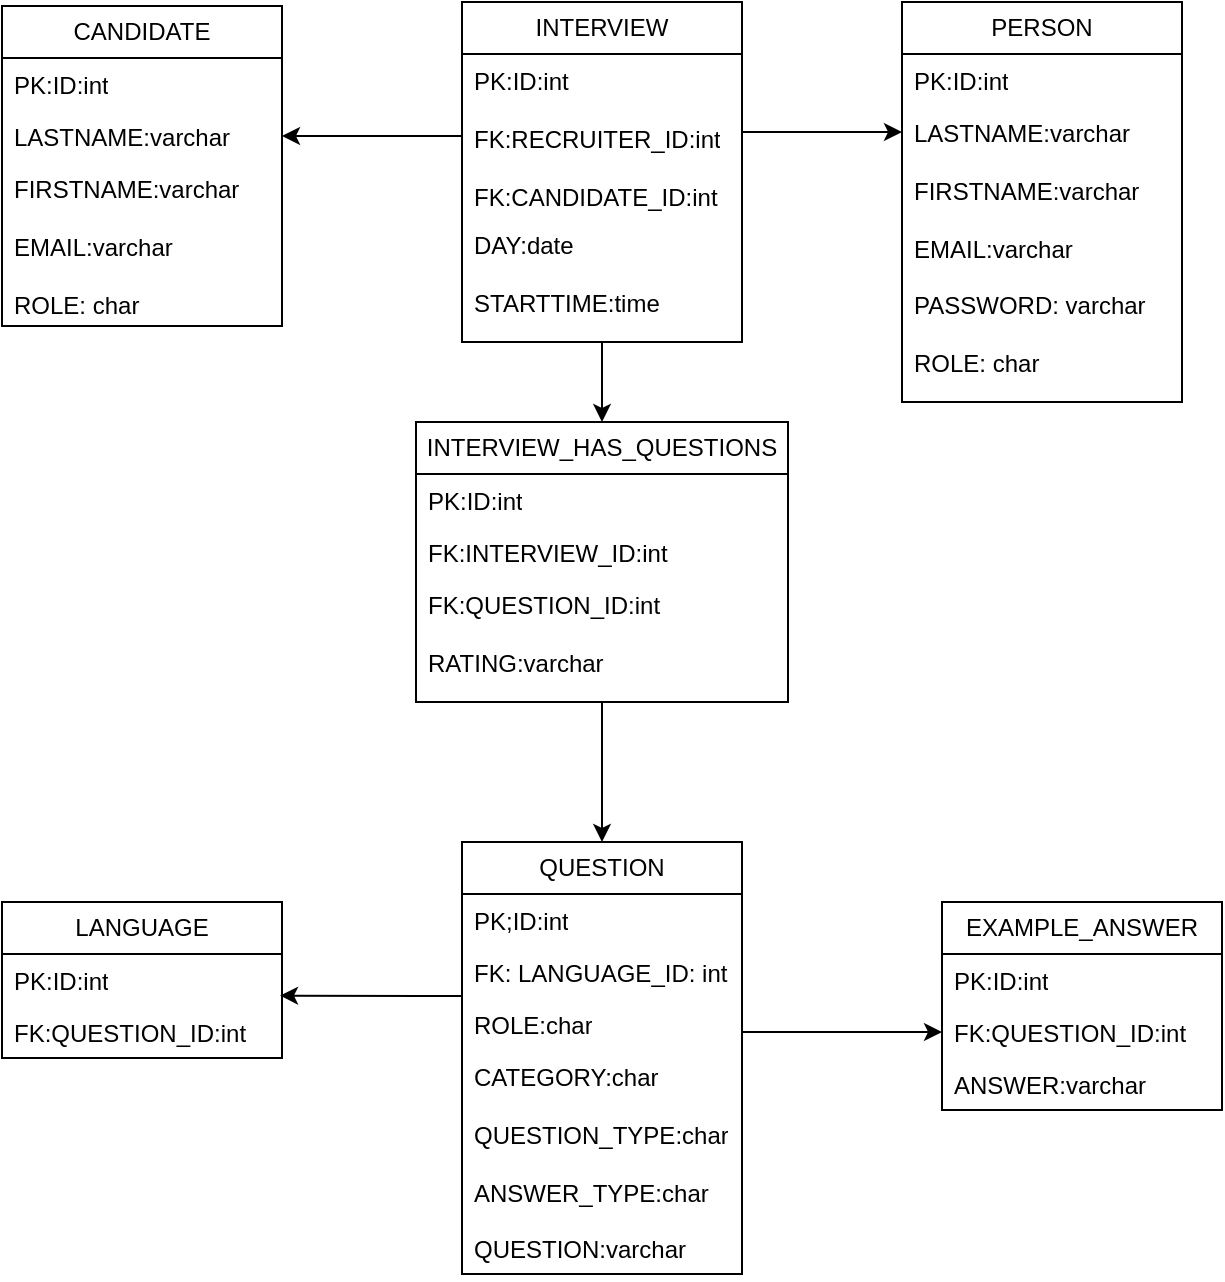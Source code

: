 <mxfile version="21.7.5" type="google">
  <diagram name="Page-1" id="zAKqTCNlb8LqQKYBfpxZ">
    <mxGraphModel grid="1" page="1" gridSize="10" guides="1" tooltips="1" connect="1" arrows="1" fold="1" pageScale="1" pageWidth="827" pageHeight="1169" math="0" shadow="0">
      <root>
        <mxCell id="0" />
        <mxCell id="1" parent="0" />
        <mxCell id="ttoPCvRHEmEtZfbaZg78-1" style="edgeStyle=orthogonalEdgeStyle;rounded=0;orthogonalLoop=1;jettySize=auto;html=1;entryX=0.5;entryY=0;entryDx=0;entryDy=0;" edge="1" parent="1" source="ttoPCvRHEmEtZfbaZg78-2" target="ttoPCvRHEmEtZfbaZg78-10">
          <mxGeometry relative="1" as="geometry" />
        </mxCell>
        <mxCell id="ttoPCvRHEmEtZfbaZg78-2" value="INTERVIEW" style="swimlane;fontStyle=0;childLayout=stackLayout;horizontal=1;startSize=26;fillColor=none;horizontalStack=0;resizeParent=1;resizeParentMax=0;resizeLast=0;collapsible=1;marginBottom=0;whiteSpace=wrap;html=1;" vertex="1" parent="1">
          <mxGeometry x="-480" y="170" width="140" height="170" as="geometry" />
        </mxCell>
        <mxCell id="ttoPCvRHEmEtZfbaZg78-3" value="PK:ID:int&lt;br&gt;&lt;br&gt;FK:RECRUITER_ID:int&lt;br&gt;&lt;br&gt;FK:CANDIDATE_ID:int" style="text;strokeColor=none;fillColor=none;align=left;verticalAlign=top;spacingLeft=4;spacingRight=4;overflow=hidden;rotatable=0;points=[[0,0.5],[1,0.5]];portConstraint=eastwest;whiteSpace=wrap;html=1;" vertex="1" parent="ttoPCvRHEmEtZfbaZg78-2">
          <mxGeometry y="26" width="140" height="82" as="geometry" />
        </mxCell>
        <mxCell id="ttoPCvRHEmEtZfbaZg78-4" value="DAY:date&lt;br&gt;&lt;br&gt;STARTTIME:time&lt;br&gt;&lt;br&gt;" style="text;strokeColor=none;fillColor=none;align=left;verticalAlign=top;spacingLeft=4;spacingRight=4;overflow=hidden;rotatable=0;points=[[0,0.5],[1,0.5]];portConstraint=eastwest;whiteSpace=wrap;html=1;" vertex="1" parent="ttoPCvRHEmEtZfbaZg78-2">
          <mxGeometry y="108" width="140" height="62" as="geometry" />
        </mxCell>
        <mxCell id="ttoPCvRHEmEtZfbaZg78-5" value="PERSON" style="swimlane;fontStyle=0;childLayout=stackLayout;horizontal=1;startSize=26;fillColor=none;horizontalStack=0;resizeParent=1;resizeParentMax=0;resizeLast=0;collapsible=1;marginBottom=0;whiteSpace=wrap;html=1;" vertex="1" parent="1">
          <mxGeometry x="-260" y="170" width="140" height="200" as="geometry" />
        </mxCell>
        <mxCell id="ttoPCvRHEmEtZfbaZg78-6" value="PK:ID:int" style="text;strokeColor=none;fillColor=none;align=left;verticalAlign=top;spacingLeft=4;spacingRight=4;overflow=hidden;rotatable=0;points=[[0,0.5],[1,0.5]];portConstraint=eastwest;whiteSpace=wrap;html=1;" vertex="1" parent="ttoPCvRHEmEtZfbaZg78-5">
          <mxGeometry y="26" width="140" height="26" as="geometry" />
        </mxCell>
        <mxCell id="ttoPCvRHEmEtZfbaZg78-7" value="LASTNAME:varchar&lt;br&gt;&lt;br&gt;FIRSTNAME:varchar&lt;br&gt;&lt;br&gt;EMAIL:varchar&lt;br&gt;&lt;br&gt;PASSWORD: varchar&lt;br&gt;&lt;br&gt;ROLE: char" style="text;strokeColor=none;fillColor=none;align=left;verticalAlign=top;spacingLeft=4;spacingRight=4;overflow=hidden;rotatable=0;points=[[0,0.5],[1,0.5]];portConstraint=eastwest;whiteSpace=wrap;html=1;" vertex="1" parent="ttoPCvRHEmEtZfbaZg78-5">
          <mxGeometry y="52" width="140" height="148" as="geometry" />
        </mxCell>
        <mxCell id="ttoPCvRHEmEtZfbaZg78-8" style="edgeStyle=orthogonalEdgeStyle;rounded=0;orthogonalLoop=1;jettySize=auto;html=1;exitX=1;exitY=0.5;exitDx=0;exitDy=0;entryX=0;entryY=0.5;entryDx=0;entryDy=0;" edge="1" parent="1">
          <mxGeometry relative="1" as="geometry">
            <mxPoint x="-340" y="235" as="sourcePoint" />
            <mxPoint x="-260" y="235" as="targetPoint" />
          </mxGeometry>
        </mxCell>
        <mxCell id="ttoPCvRHEmEtZfbaZg78-9" style="edgeStyle=orthogonalEdgeStyle;rounded=0;orthogonalLoop=1;jettySize=auto;html=1;entryX=0.5;entryY=0;entryDx=0;entryDy=0;" edge="1" parent="1" source="ttoPCvRHEmEtZfbaZg78-10" target="ttoPCvRHEmEtZfbaZg78-15">
          <mxGeometry relative="1" as="geometry" />
        </mxCell>
        <mxCell id="ttoPCvRHEmEtZfbaZg78-10" value="INTERVIEW_HAS_QUESTIONS" style="swimlane;fontStyle=0;childLayout=stackLayout;horizontal=1;startSize=26;fillColor=none;horizontalStack=0;resizeParent=1;resizeParentMax=0;resizeLast=0;collapsible=1;marginBottom=0;whiteSpace=wrap;html=1;" vertex="1" parent="1">
          <mxGeometry x="-503" y="380" width="186" height="140" as="geometry" />
        </mxCell>
        <mxCell id="ttoPCvRHEmEtZfbaZg78-11" value="PK:ID:int" style="text;strokeColor=none;fillColor=none;align=left;verticalAlign=top;spacingLeft=4;spacingRight=4;overflow=hidden;rotatable=0;points=[[0,0.5],[1,0.5]];portConstraint=eastwest;whiteSpace=wrap;html=1;" vertex="1" parent="ttoPCvRHEmEtZfbaZg78-10">
          <mxGeometry y="26" width="186" height="26" as="geometry" />
        </mxCell>
        <mxCell id="ttoPCvRHEmEtZfbaZg78-12" value="FK:INTERVIEW_ID:int" style="text;strokeColor=none;fillColor=none;align=left;verticalAlign=top;spacingLeft=4;spacingRight=4;overflow=hidden;rotatable=0;points=[[0,0.5],[1,0.5]];portConstraint=eastwest;whiteSpace=wrap;html=1;" vertex="1" parent="ttoPCvRHEmEtZfbaZg78-10">
          <mxGeometry y="52" width="186" height="26" as="geometry" />
        </mxCell>
        <mxCell id="ttoPCvRHEmEtZfbaZg78-13" value="FK:QUESTION_ID:int&lt;br&gt;&lt;br&gt;RATING:varchar" style="text;strokeColor=none;fillColor=none;align=left;verticalAlign=top;spacingLeft=4;spacingRight=4;overflow=hidden;rotatable=0;points=[[0,0.5],[1,0.5]];portConstraint=eastwest;whiteSpace=wrap;html=1;" vertex="1" parent="ttoPCvRHEmEtZfbaZg78-10">
          <mxGeometry y="78" width="186" height="62" as="geometry" />
        </mxCell>
        <mxCell id="ttoPCvRHEmEtZfbaZg78-14" style="edgeStyle=orthogonalEdgeStyle;rounded=0;orthogonalLoop=1;jettySize=auto;html=1;entryX=0;entryY=0.5;entryDx=0;entryDy=0;" edge="1" parent="1" source="ttoPCvRHEmEtZfbaZg78-15" target="ttoPCvRHEmEtZfbaZg78-21">
          <mxGeometry relative="1" as="geometry">
            <Array as="points">
              <mxPoint x="-320" y="685" />
              <mxPoint x="-320" y="685" />
            </Array>
          </mxGeometry>
        </mxCell>
        <mxCell id="ttoPCvRHEmEtZfbaZg78-15" value="QUESTION" style="swimlane;fontStyle=0;childLayout=stackLayout;horizontal=1;startSize=26;fillColor=none;horizontalStack=0;resizeParent=1;resizeParentMax=0;resizeLast=0;collapsible=1;marginBottom=0;whiteSpace=wrap;html=1;" vertex="1" parent="1">
          <mxGeometry x="-480" y="590" width="140" height="216" as="geometry" />
        </mxCell>
        <mxCell id="ttoPCvRHEmEtZfbaZg78-16" value="PK;ID:int" style="text;strokeColor=none;fillColor=none;align=left;verticalAlign=top;spacingLeft=4;spacingRight=4;overflow=hidden;rotatable=0;points=[[0,0.5],[1,0.5]];portConstraint=eastwest;whiteSpace=wrap;html=1;" vertex="1" parent="ttoPCvRHEmEtZfbaZg78-15">
          <mxGeometry y="26" width="140" height="26" as="geometry" />
        </mxCell>
        <mxCell id="P5EIKTahbJkv4xKmi_C2-5" value="FK: LANGUAGE_ID: int" style="text;strokeColor=none;fillColor=none;align=left;verticalAlign=top;spacingLeft=4;spacingRight=4;overflow=hidden;rotatable=0;points=[[0,0.5],[1,0.5]];portConstraint=eastwest;whiteSpace=wrap;html=1;" vertex="1" parent="ttoPCvRHEmEtZfbaZg78-15">
          <mxGeometry y="52" width="140" height="26" as="geometry" />
        </mxCell>
        <mxCell id="ttoPCvRHEmEtZfbaZg78-17" value="ROLE:char" style="text;strokeColor=none;fillColor=none;align=left;verticalAlign=top;spacingLeft=4;spacingRight=4;overflow=hidden;rotatable=0;points=[[0,0.5],[1,0.5]];portConstraint=eastwest;whiteSpace=wrap;html=1;" vertex="1" parent="ttoPCvRHEmEtZfbaZg78-15">
          <mxGeometry y="78" width="140" height="26" as="geometry" />
        </mxCell>
        <mxCell id="ttoPCvRHEmEtZfbaZg78-18" value="CATEGORY:char&lt;br&gt;&lt;br&gt;QUESTION_TYPE:char&lt;br&gt;&lt;br&gt;ANSWER_TYPE:char&lt;br&gt;&lt;br&gt;QUESTION:varchar" style="text;strokeColor=none;fillColor=none;align=left;verticalAlign=top;spacingLeft=4;spacingRight=4;overflow=hidden;rotatable=0;points=[[0,0.5],[1,0.5]];portConstraint=eastwest;whiteSpace=wrap;html=1;" vertex="1" parent="ttoPCvRHEmEtZfbaZg78-15">
          <mxGeometry y="104" width="140" height="112" as="geometry" />
        </mxCell>
        <mxCell id="ttoPCvRHEmEtZfbaZg78-19" value="EXAMPLE_ANSWER" style="swimlane;fontStyle=0;childLayout=stackLayout;horizontal=1;startSize=26;fillColor=none;horizontalStack=0;resizeParent=1;resizeParentMax=0;resizeLast=0;collapsible=1;marginBottom=0;whiteSpace=wrap;html=1;" vertex="1" parent="1">
          <mxGeometry x="-240" y="620" width="140" height="104" as="geometry" />
        </mxCell>
        <mxCell id="ttoPCvRHEmEtZfbaZg78-20" value="PK:ID:int" style="text;strokeColor=none;fillColor=none;align=left;verticalAlign=top;spacingLeft=4;spacingRight=4;overflow=hidden;rotatable=0;points=[[0,0.5],[1,0.5]];portConstraint=eastwest;whiteSpace=wrap;html=1;" vertex="1" parent="ttoPCvRHEmEtZfbaZg78-19">
          <mxGeometry y="26" width="140" height="26" as="geometry" />
        </mxCell>
        <mxCell id="ttoPCvRHEmEtZfbaZg78-21" value="FK:QUESTION_ID:int" style="text;strokeColor=none;fillColor=none;align=left;verticalAlign=top;spacingLeft=4;spacingRight=4;overflow=hidden;rotatable=0;points=[[0,0.5],[1,0.5]];portConstraint=eastwest;whiteSpace=wrap;html=1;" vertex="1" parent="ttoPCvRHEmEtZfbaZg78-19">
          <mxGeometry y="52" width="140" height="26" as="geometry" />
        </mxCell>
        <mxCell id="ttoPCvRHEmEtZfbaZg78-22" value="ANSWER:varchar" style="text;strokeColor=none;fillColor=none;align=left;verticalAlign=top;spacingLeft=4;spacingRight=4;overflow=hidden;rotatable=0;points=[[0,0.5],[1,0.5]];portConstraint=eastwest;whiteSpace=wrap;html=1;" vertex="1" parent="ttoPCvRHEmEtZfbaZg78-19">
          <mxGeometry y="78" width="140" height="26" as="geometry" />
        </mxCell>
        <mxCell id="ttoPCvRHEmEtZfbaZg78-23" value="CANDIDATE" style="swimlane;fontStyle=0;childLayout=stackLayout;horizontal=1;startSize=26;fillColor=none;horizontalStack=0;resizeParent=1;resizeParentMax=0;resizeLast=0;collapsible=1;marginBottom=0;whiteSpace=wrap;html=1;" vertex="1" parent="1">
          <mxGeometry x="-710" y="172" width="140" height="160" as="geometry" />
        </mxCell>
        <mxCell id="ttoPCvRHEmEtZfbaZg78-24" value="PK:ID:int" style="text;strokeColor=none;fillColor=none;align=left;verticalAlign=top;spacingLeft=4;spacingRight=4;overflow=hidden;rotatable=0;points=[[0,0.5],[1,0.5]];portConstraint=eastwest;whiteSpace=wrap;html=1;" vertex="1" parent="ttoPCvRHEmEtZfbaZg78-23">
          <mxGeometry y="26" width="140" height="26" as="geometry" />
        </mxCell>
        <mxCell id="ttoPCvRHEmEtZfbaZg78-25" value="LASTNAME:varchar" style="text;strokeColor=none;fillColor=none;align=left;verticalAlign=top;spacingLeft=4;spacingRight=4;overflow=hidden;rotatable=0;points=[[0,0.5],[1,0.5]];portConstraint=eastwest;whiteSpace=wrap;html=1;" vertex="1" parent="ttoPCvRHEmEtZfbaZg78-23">
          <mxGeometry y="52" width="140" height="26" as="geometry" />
        </mxCell>
        <mxCell id="ttoPCvRHEmEtZfbaZg78-26" value="FIRSTNAME:varchar&lt;br&gt;&lt;br&gt;EMAIL:varchar&lt;br&gt;&lt;br&gt;ROLE: char" style="text;strokeColor=none;fillColor=none;align=left;verticalAlign=top;spacingLeft=4;spacingRight=4;overflow=hidden;rotatable=0;points=[[0,0.5],[1,0.5]];portConstraint=eastwest;whiteSpace=wrap;html=1;" vertex="1" parent="ttoPCvRHEmEtZfbaZg78-23">
          <mxGeometry y="78" width="140" height="82" as="geometry" />
        </mxCell>
        <mxCell id="ttoPCvRHEmEtZfbaZg78-27" style="edgeStyle=orthogonalEdgeStyle;rounded=0;orthogonalLoop=1;jettySize=auto;html=1;entryX=1;entryY=0.5;entryDx=0;entryDy=0;" edge="1" parent="1" source="ttoPCvRHEmEtZfbaZg78-3" target="ttoPCvRHEmEtZfbaZg78-25">
          <mxGeometry relative="1" as="geometry" />
        </mxCell>
        <mxCell id="P5EIKTahbJkv4xKmi_C2-2" value="LANGUAGE" style="swimlane;fontStyle=0;childLayout=stackLayout;horizontal=1;startSize=26;fillColor=none;horizontalStack=0;resizeParent=1;resizeParentMax=0;resizeLast=0;collapsible=1;marginBottom=0;whiteSpace=wrap;html=1;" vertex="1" parent="1">
          <mxGeometry x="-710" y="620" width="140" height="78" as="geometry" />
        </mxCell>
        <mxCell id="P5EIKTahbJkv4xKmi_C2-3" value="PK:ID:int" style="text;strokeColor=none;fillColor=none;align=left;verticalAlign=top;spacingLeft=4;spacingRight=4;overflow=hidden;rotatable=0;points=[[0,0.5],[1,0.5]];portConstraint=eastwest;whiteSpace=wrap;html=1;" vertex="1" parent="P5EIKTahbJkv4xKmi_C2-2">
          <mxGeometry y="26" width="140" height="26" as="geometry" />
        </mxCell>
        <mxCell id="P5EIKTahbJkv4xKmi_C2-4" value="FK:QUESTION_ID:int" style="text;strokeColor=none;fillColor=none;align=left;verticalAlign=top;spacingLeft=4;spacingRight=4;overflow=hidden;rotatable=0;points=[[0,0.5],[1,0.5]];portConstraint=eastwest;whiteSpace=wrap;html=1;" vertex="1" parent="P5EIKTahbJkv4xKmi_C2-2">
          <mxGeometry y="52" width="140" height="26" as="geometry" />
        </mxCell>
        <mxCell id="P5EIKTahbJkv4xKmi_C2-7" style="edgeStyle=orthogonalEdgeStyle;rounded=0;orthogonalLoop=1;jettySize=auto;html=1;entryX=0.993;entryY=0.8;entryDx=0;entryDy=0;entryPerimeter=0;" edge="1" parent="1" source="P5EIKTahbJkv4xKmi_C2-5" target="P5EIKTahbJkv4xKmi_C2-3">
          <mxGeometry relative="1" as="geometry">
            <Array as="points">
              <mxPoint x="-500" y="667" />
              <mxPoint x="-500" y="667" />
            </Array>
          </mxGeometry>
        </mxCell>
      </root>
    </mxGraphModel>
  </diagram>
</mxfile>
